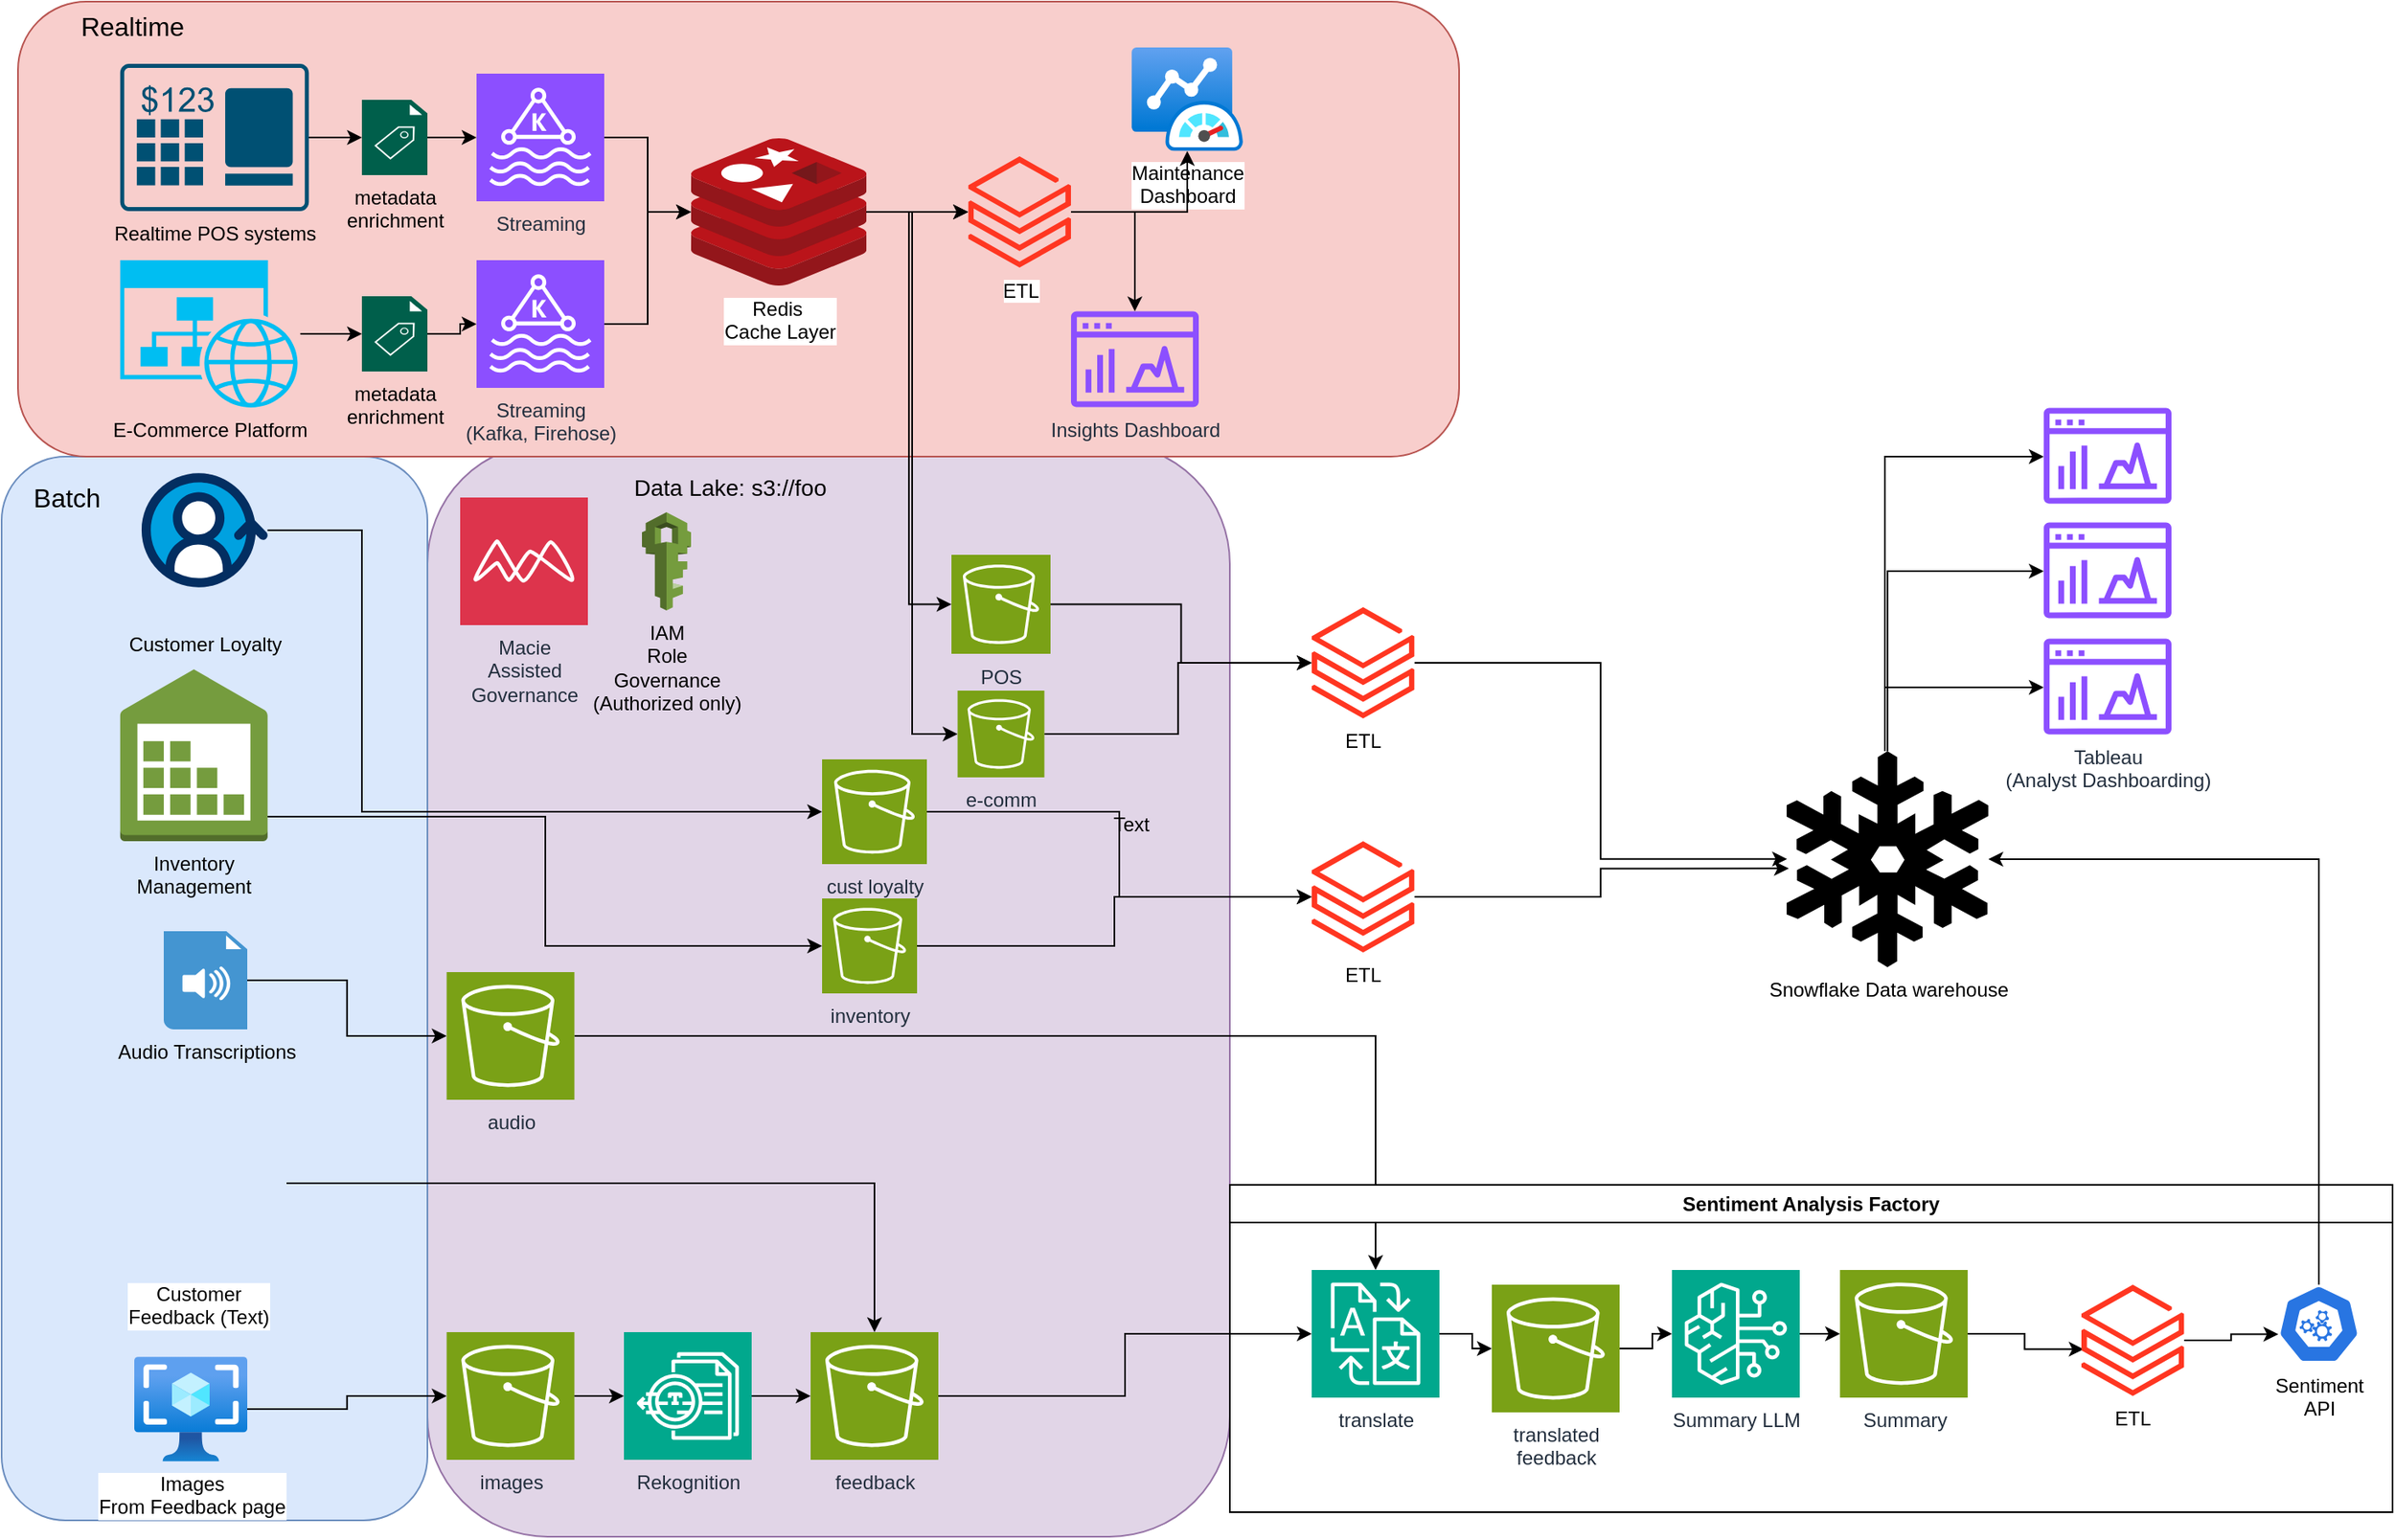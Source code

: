 <mxfile version="24.7.3" type="device">
  <diagram name="Page-1" id="2BfRxoZrWwSCoqgNsyMZ">
    <mxGraphModel dx="2528" dy="893" grid="1" gridSize="10" guides="1" tooltips="1" connect="1" arrows="1" fold="1" page="1" pageScale="1" pageWidth="850" pageHeight="1100" math="0" shadow="0">
      <root>
        <mxCell id="0" />
        <mxCell id="1" parent="0" />
        <mxCell id="VO-CeC91Fq87U0WWgzKU-131" value="" style="rounded=1;whiteSpace=wrap;html=1;fillColor=#e1d5e7;strokeColor=#9673a6;" vertex="1" parent="1">
          <mxGeometry x="210" y="371.95" width="490" height="668.05" as="geometry" />
        </mxCell>
        <mxCell id="VO-CeC91Fq87U0WWgzKU-121" value="" style="rounded=1;whiteSpace=wrap;html=1;fillColor=#dae8fc;strokeColor=#6c8ebf;" vertex="1" parent="1">
          <mxGeometry x="-50" y="380" width="260" height="650" as="geometry" />
        </mxCell>
        <mxCell id="VO-CeC91Fq87U0WWgzKU-120" value="" style="rounded=1;whiteSpace=wrap;html=1;fillColor=#f8cecc;strokeColor=#b85450;" vertex="1" parent="1">
          <mxGeometry x="-40" y="101.95" width="880" height="278.05" as="geometry" />
        </mxCell>
        <mxCell id="VO-CeC91Fq87U0WWgzKU-1" value="Realtime POS systems" style="sketch=0;points=[[0.015,0.015,0],[0.985,0.015,0],[0.985,0.985,0],[0.015,0.985,0],[0.25,0,0],[0.5,0,0],[0.75,0,0],[1,0.25,0],[1,0.5,0],[1,0.75,0],[0.75,1,0],[0.5,1,0],[0.25,1,0],[0,0.75,0],[0,0.5,0],[0,0.25,0]];verticalLabelPosition=bottom;html=1;verticalAlign=top;aspect=fixed;align=center;pointerEvents=1;shape=mxgraph.cisco19.pos;fillColor=#005073;strokeColor=none;" vertex="1" parent="1">
          <mxGeometry x="22.4" y="140" width="115.2" height="90" as="geometry" />
        </mxCell>
        <mxCell id="VO-CeC91Fq87U0WWgzKU-11" style="edgeStyle=orthogonalEdgeStyle;rounded=0;orthogonalLoop=1;jettySize=auto;html=1;" edge="1" parent="1" source="VO-CeC91Fq87U0WWgzKU-63" target="VO-CeC91Fq87U0WWgzKU-10">
          <mxGeometry relative="1" as="geometry" />
        </mxCell>
        <mxCell id="VO-CeC91Fq87U0WWgzKU-2" value="E-Commerce Platform" style="verticalLabelPosition=bottom;html=1;verticalAlign=top;align=center;strokeColor=none;fillColor=#00BEF2;shape=mxgraph.azure.website_generic;pointerEvents=1;" vertex="1" parent="1">
          <mxGeometry x="22.4" y="260" width="110" height="90" as="geometry" />
        </mxCell>
        <mxCell id="VO-CeC91Fq87U0WWgzKU-5" value="Inventory&lt;div&gt;Management&lt;/div&gt;" style="outlineConnect=0;dashed=0;verticalLabelPosition=bottom;verticalAlign=top;align=center;html=1;shape=mxgraph.aws3.inventory;fillColor=#759C3E;gradientColor=none;" vertex="1" parent="1">
          <mxGeometry x="22.4" y="510" width="90" height="105" as="geometry" />
        </mxCell>
        <mxCell id="VO-CeC91Fq87U0WWgzKU-6" value="Customer Loyalty" style="verticalLabelPosition=bottom;aspect=fixed;html=1;shape=mxgraph.salesforce.customer_360;" vertex="1" parent="1">
          <mxGeometry x="35.48" y="390" width="76.92" height="70" as="geometry" />
        </mxCell>
        <mxCell id="VO-CeC91Fq87U0WWgzKU-7" value="Audio Transcriptions" style="shadow=0;dashed=0;html=1;strokeColor=none;fillColor=#4495D1;labelPosition=center;verticalLabelPosition=bottom;verticalAlign=top;align=center;outlineConnect=0;shape=mxgraph.veeam.audio_file;" vertex="1" parent="1">
          <mxGeometry x="49" y="670" width="51" height="60" as="geometry" />
        </mxCell>
        <mxCell id="VO-CeC91Fq87U0WWgzKU-47" style="edgeStyle=orthogonalEdgeStyle;rounded=0;orthogonalLoop=1;jettySize=auto;html=1;" edge="1" parent="1" source="VO-CeC91Fq87U0WWgzKU-8" target="VO-CeC91Fq87U0WWgzKU-43">
          <mxGeometry relative="1" as="geometry" />
        </mxCell>
        <mxCell id="VO-CeC91Fq87U0WWgzKU-8" value="Customer&lt;div&gt;Feedback (Text)&lt;/div&gt;" style="shape=image;html=1;verticalAlign=top;verticalLabelPosition=bottom;labelBackgroundColor=#ffffff;imageAspect=0;aspect=fixed;image=https://cdn3.iconfinder.com/data/icons/customer-experience-1/32/Survey-128.png" vertex="1" parent="1">
          <mxGeometry x="16" y="770" width="108" height="108" as="geometry" />
        </mxCell>
        <mxCell id="VO-CeC91Fq87U0WWgzKU-27" style="edgeStyle=orthogonalEdgeStyle;rounded=0;orthogonalLoop=1;jettySize=auto;html=1;" edge="1" parent="1" source="VO-CeC91Fq87U0WWgzKU-9" target="VO-CeC91Fq87U0WWgzKU-25">
          <mxGeometry relative="1" as="geometry" />
        </mxCell>
        <mxCell id="VO-CeC91Fq87U0WWgzKU-9" value="Streaming" style="sketch=0;points=[[0,0,0],[0.25,0,0],[0.5,0,0],[0.75,0,0],[1,0,0],[0,1,0],[0.25,1,0],[0.5,1,0],[0.75,1,0],[1,1,0],[0,0.25,0],[0,0.5,0],[0,0.75,0],[1,0.25,0],[1,0.5,0],[1,0.75,0]];outlineConnect=0;fontColor=#232F3E;fillColor=#8C4FFF;strokeColor=#ffffff;dashed=0;verticalLabelPosition=bottom;verticalAlign=top;align=center;html=1;fontSize=12;fontStyle=0;aspect=fixed;shape=mxgraph.aws4.resourceIcon;resIcon=mxgraph.aws4.managed_streaming_for_kafka;" vertex="1" parent="1">
          <mxGeometry x="240" y="146" width="78" height="78" as="geometry" />
        </mxCell>
        <mxCell id="VO-CeC91Fq87U0WWgzKU-26" style="edgeStyle=orthogonalEdgeStyle;rounded=0;orthogonalLoop=1;jettySize=auto;html=1;" edge="1" parent="1" source="VO-CeC91Fq87U0WWgzKU-10" target="VO-CeC91Fq87U0WWgzKU-25">
          <mxGeometry relative="1" as="geometry" />
        </mxCell>
        <mxCell id="VO-CeC91Fq87U0WWgzKU-12" style="edgeStyle=orthogonalEdgeStyle;rounded=0;orthogonalLoop=1;jettySize=auto;html=1;entryX=0;entryY=0.5;entryDx=0;entryDy=0;entryPerimeter=0;" edge="1" parent="1" source="VO-CeC91Fq87U0WWgzKU-61" target="VO-CeC91Fq87U0WWgzKU-9">
          <mxGeometry relative="1" as="geometry" />
        </mxCell>
        <mxCell id="VO-CeC91Fq87U0WWgzKU-117" style="edgeStyle=orthogonalEdgeStyle;rounded=0;orthogonalLoop=1;jettySize=auto;html=1;" edge="1" parent="1" source="VO-CeC91Fq87U0WWgzKU-25" target="VO-CeC91Fq87U0WWgzKU-115">
          <mxGeometry relative="1" as="geometry" />
        </mxCell>
        <mxCell id="VO-CeC91Fq87U0WWgzKU-25" value="Redis&amp;nbsp;&lt;div&gt;Cache Layer&lt;/div&gt;" style="image;sketch=0;aspect=fixed;html=1;points=[];align=center;fontSize=12;image=img/lib/mscae/Cache_Redis_Product.svg;" vertex="1" parent="1">
          <mxGeometry x="371" y="185.5" width="107.14" height="90" as="geometry" />
        </mxCell>
        <mxCell id="VO-CeC91Fq87U0WWgzKU-125" style="edgeStyle=orthogonalEdgeStyle;rounded=0;orthogonalLoop=1;jettySize=auto;html=1;" edge="1" parent="1" source="VO-CeC91Fq87U0WWgzKU-38" target="VO-CeC91Fq87U0WWgzKU-123">
          <mxGeometry relative="1" as="geometry">
            <Array as="points">
              <mxPoint x="1100" y="380" />
            </Array>
          </mxGeometry>
        </mxCell>
        <mxCell id="VO-CeC91Fq87U0WWgzKU-126" style="edgeStyle=orthogonalEdgeStyle;rounded=0;orthogonalLoop=1;jettySize=auto;html=1;" edge="1" parent="1" source="VO-CeC91Fq87U0WWgzKU-38" target="VO-CeC91Fq87U0WWgzKU-124">
          <mxGeometry relative="1" as="geometry">
            <Array as="points">
              <mxPoint x="1100" y="521" />
            </Array>
          </mxGeometry>
        </mxCell>
        <mxCell id="VO-CeC91Fq87U0WWgzKU-127" style="edgeStyle=orthogonalEdgeStyle;rounded=0;orthogonalLoop=1;jettySize=auto;html=1;" edge="1" parent="1" source="VO-CeC91Fq87U0WWgzKU-38" target="VO-CeC91Fq87U0WWgzKU-122">
          <mxGeometry relative="1" as="geometry">
            <Array as="points">
              <mxPoint x="1102" y="450" />
            </Array>
          </mxGeometry>
        </mxCell>
        <mxCell id="VO-CeC91Fq87U0WWgzKU-38" value="Snowflake Data warehouse" style="shape=mxgraph.signs.nature.snowflake;html=1;pointerEvents=1;fillColor=#000000;strokeColor=none;verticalLabelPosition=bottom;verticalAlign=top;align=center;" vertex="1" parent="1">
          <mxGeometry x="1040" y="560" width="123.18" height="132" as="geometry" />
        </mxCell>
        <mxCell id="VO-CeC91Fq87U0WWgzKU-44" style="edgeStyle=orthogonalEdgeStyle;rounded=0;orthogonalLoop=1;jettySize=auto;html=1;entryX=0;entryY=0.5;entryDx=0;entryDy=0;entryPerimeter=0;" edge="1" parent="1" source="VO-CeC91Fq87U0WWgzKU-6" target="VO-CeC91Fq87U0WWgzKU-40">
          <mxGeometry relative="1" as="geometry">
            <Array as="points">
              <mxPoint x="170" y="425" />
              <mxPoint x="170" y="597" />
            </Array>
          </mxGeometry>
        </mxCell>
        <mxCell id="VO-CeC91Fq87U0WWgzKU-46" style="edgeStyle=orthogonalEdgeStyle;rounded=0;orthogonalLoop=1;jettySize=auto;html=1;entryX=0;entryY=0.5;entryDx=0;entryDy=0;entryPerimeter=0;" edge="1" parent="1" source="VO-CeC91Fq87U0WWgzKU-7" target="VO-CeC91Fq87U0WWgzKU-42">
          <mxGeometry relative="1" as="geometry" />
        </mxCell>
        <mxCell id="VO-CeC91Fq87U0WWgzKU-62" value="" style="edgeStyle=orthogonalEdgeStyle;rounded=0;orthogonalLoop=1;jettySize=auto;html=1;entryX=0;entryY=0.5;entryDx=0;entryDy=0;entryPerimeter=0;" edge="1" parent="1" source="VO-CeC91Fq87U0WWgzKU-1" target="VO-CeC91Fq87U0WWgzKU-61">
          <mxGeometry relative="1" as="geometry">
            <mxPoint x="138" y="185" as="sourcePoint" />
            <mxPoint x="320" y="172" as="targetPoint" />
          </mxGeometry>
        </mxCell>
        <mxCell id="VO-CeC91Fq87U0WWgzKU-61" value="metadata&lt;div&gt;enrichment&lt;/div&gt;" style="sketch=0;pointerEvents=1;shadow=0;dashed=0;html=1;strokeColor=none;fillColor=#005F4B;labelPosition=center;verticalLabelPosition=bottom;verticalAlign=top;align=center;outlineConnect=0;shape=mxgraph.veeam2.metadata_file;" vertex="1" parent="1">
          <mxGeometry x="170" y="161.95" width="40" height="46.1" as="geometry" />
        </mxCell>
        <mxCell id="VO-CeC91Fq87U0WWgzKU-64" value="" style="edgeStyle=orthogonalEdgeStyle;rounded=0;orthogonalLoop=1;jettySize=auto;html=1;" edge="1" parent="1" source="VO-CeC91Fq87U0WWgzKU-2" target="VO-CeC91Fq87U0WWgzKU-63">
          <mxGeometry relative="1" as="geometry">
            <mxPoint x="132" y="305" as="sourcePoint" />
            <mxPoint x="300" y="279" as="targetPoint" />
          </mxGeometry>
        </mxCell>
        <mxCell id="VO-CeC91Fq87U0WWgzKU-63" value="metadata&lt;div&gt;enrichment&lt;/div&gt;" style="sketch=0;pointerEvents=1;shadow=0;dashed=0;html=1;strokeColor=none;fillColor=#005F4B;labelPosition=center;verticalLabelPosition=bottom;verticalAlign=top;align=center;outlineConnect=0;shape=mxgraph.veeam2.metadata_file;" vertex="1" parent="1">
          <mxGeometry x="170" y="281.95" width="40" height="46.1" as="geometry" />
        </mxCell>
        <mxCell id="VO-CeC91Fq87U0WWgzKU-56" style="edgeStyle=orthogonalEdgeStyle;rounded=0;orthogonalLoop=1;jettySize=auto;html=1;exitX=1;exitY=0.5;exitDx=0;exitDy=0;exitPerimeter=0;" edge="1" parent="1" source="VO-CeC91Fq87U0WWgzKU-43" target="VO-CeC91Fq87U0WWgzKU-55">
          <mxGeometry relative="1" as="geometry" />
        </mxCell>
        <mxCell id="VO-CeC91Fq87U0WWgzKU-68" style="edgeStyle=orthogonalEdgeStyle;rounded=0;orthogonalLoop=1;jettySize=auto;html=1;entryX=0.5;entryY=0;entryDx=0;entryDy=0;entryPerimeter=0;" edge="1" parent="1" source="VO-CeC91Fq87U0WWgzKU-42" target="VO-CeC91Fq87U0WWgzKU-55">
          <mxGeometry relative="1" as="geometry" />
        </mxCell>
        <mxCell id="VO-CeC91Fq87U0WWgzKU-76" style="edgeStyle=orthogonalEdgeStyle;rounded=0;orthogonalLoop=1;jettySize=auto;html=1;" edge="1" parent="1" source="VO-CeC91Fq87U0WWgzKU-74" target="VO-CeC91Fq87U0WWgzKU-75">
          <mxGeometry relative="1" as="geometry" />
        </mxCell>
        <mxCell id="VO-CeC91Fq87U0WWgzKU-74" value="Images&lt;div&gt;From Feedback page&lt;/div&gt;" style="image;aspect=fixed;html=1;points=[];align=center;fontSize=12;image=img/lib/azure2/compute/Images.svg;" vertex="1" parent="1">
          <mxGeometry x="31" y="930" width="69" height="64" as="geometry" />
        </mxCell>
        <mxCell id="VO-CeC91Fq87U0WWgzKU-85" value="Sentiment Analysis Factory" style="swimlane;whiteSpace=wrap;html=1;" vertex="1" parent="1">
          <mxGeometry x="700" y="825" width="710" height="200" as="geometry" />
        </mxCell>
        <mxCell id="VO-CeC91Fq87U0WWgzKU-87" value="Sentiment&lt;div&gt;API&lt;/div&gt;" style="aspect=fixed;sketch=0;html=1;dashed=0;whitespace=wrap;verticalLabelPosition=bottom;verticalAlign=top;fillColor=#2875E2;strokeColor=#ffffff;points=[[0.005,0.63,0],[0.1,0.2,0],[0.9,0.2,0],[0.5,0,0],[0.995,0.63,0],[0.72,0.99,0],[0.5,1,0],[0.28,0.99,0]];shape=mxgraph.kubernetes.icon2;prIcon=api" vertex="1" parent="VO-CeC91Fq87U0WWgzKU-85">
          <mxGeometry x="640" y="61" width="50" height="48" as="geometry" />
        </mxCell>
        <mxCell id="VO-CeC91Fq87U0WWgzKU-55" value="translate" style="sketch=0;points=[[0,0,0],[0.25,0,0],[0.5,0,0],[0.75,0,0],[1,0,0],[0,1,0],[0.25,1,0],[0.5,1,0],[0.75,1,0],[1,1,0],[0,0.25,0],[0,0.5,0],[0,0.75,0],[1,0.25,0],[1,0.5,0],[1,0.75,0]];outlineConnect=0;fontColor=#232F3E;fillColor=#01A88D;strokeColor=#ffffff;dashed=0;verticalLabelPosition=bottom;verticalAlign=top;align=center;html=1;fontSize=12;fontStyle=0;aspect=fixed;shape=mxgraph.aws4.resourceIcon;resIcon=mxgraph.aws4.translate;" vertex="1" parent="VO-CeC91Fq87U0WWgzKU-85">
          <mxGeometry x="50" y="52" width="78" height="78" as="geometry" />
        </mxCell>
        <mxCell id="VO-CeC91Fq87U0WWgzKU-65" value="translated&lt;div&gt;feedback&lt;/div&gt;" style="sketch=0;points=[[0,0,0],[0.25,0,0],[0.5,0,0],[0.75,0,0],[1,0,0],[0,1,0],[0.25,1,0],[0.5,1,0],[0.75,1,0],[1,1,0],[0,0.25,0],[0,0.5,0],[0,0.75,0],[1,0.25,0],[1,0.5,0],[1,0.75,0]];outlineConnect=0;fontColor=#232F3E;fillColor=#7AA116;strokeColor=#ffffff;dashed=0;verticalLabelPosition=bottom;verticalAlign=top;align=center;html=1;fontSize=12;fontStyle=0;aspect=fixed;shape=mxgraph.aws4.resourceIcon;resIcon=mxgraph.aws4.s3;" vertex="1" parent="VO-CeC91Fq87U0WWgzKU-85">
          <mxGeometry x="160" y="61" width="78" height="78" as="geometry" />
        </mxCell>
        <mxCell id="VO-CeC91Fq87U0WWgzKU-70" value="Summary LLM" style="sketch=0;points=[[0,0,0],[0.25,0,0],[0.5,0,0],[0.75,0,0],[1,0,0],[0,1,0],[0.25,1,0],[0.5,1,0],[0.75,1,0],[1,1,0],[0,0.25,0],[0,0.5,0],[0,0.75,0],[1,0.25,0],[1,0.5,0],[1,0.75,0]];outlineConnect=0;fontColor=#232F3E;fillColor=#01A88D;strokeColor=#ffffff;dashed=0;verticalLabelPosition=bottom;verticalAlign=top;align=center;html=1;fontSize=12;fontStyle=0;aspect=fixed;shape=mxgraph.aws4.resourceIcon;resIcon=mxgraph.aws4.bedrock;" vertex="1" parent="VO-CeC91Fq87U0WWgzKU-85">
          <mxGeometry x="270" y="52" width="78" height="78" as="geometry" />
        </mxCell>
        <mxCell id="VO-CeC91Fq87U0WWgzKU-71" style="edgeStyle=orthogonalEdgeStyle;rounded=0;orthogonalLoop=1;jettySize=auto;html=1;" edge="1" parent="VO-CeC91Fq87U0WWgzKU-85" source="VO-CeC91Fq87U0WWgzKU-65" target="VO-CeC91Fq87U0WWgzKU-70">
          <mxGeometry relative="1" as="geometry" />
        </mxCell>
        <mxCell id="VO-CeC91Fq87U0WWgzKU-72" value="Summary" style="sketch=0;points=[[0,0,0],[0.25,0,0],[0.5,0,0],[0.75,0,0],[1,0,0],[0,1,0],[0.25,1,0],[0.5,1,0],[0.75,1,0],[1,1,0],[0,0.25,0],[0,0.5,0],[0,0.75,0],[1,0.25,0],[1,0.5,0],[1,0.75,0]];outlineConnect=0;fontColor=#232F3E;fillColor=#7AA116;strokeColor=#ffffff;dashed=0;verticalLabelPosition=bottom;verticalAlign=top;align=center;html=1;fontSize=12;fontStyle=0;aspect=fixed;shape=mxgraph.aws4.resourceIcon;resIcon=mxgraph.aws4.s3;" vertex="1" parent="VO-CeC91Fq87U0WWgzKU-85">
          <mxGeometry x="372.59" y="52" width="78" height="78" as="geometry" />
        </mxCell>
        <mxCell id="VO-CeC91Fq87U0WWgzKU-73" style="edgeStyle=orthogonalEdgeStyle;rounded=0;orthogonalLoop=1;jettySize=auto;html=1;" edge="1" parent="VO-CeC91Fq87U0WWgzKU-85" source="VO-CeC91Fq87U0WWgzKU-70" target="VO-CeC91Fq87U0WWgzKU-72">
          <mxGeometry relative="1" as="geometry" />
        </mxCell>
        <mxCell id="VO-CeC91Fq87U0WWgzKU-90" value="" style="edgeStyle=orthogonalEdgeStyle;rounded=0;orthogonalLoop=1;jettySize=auto;html=1;entryX=0.022;entryY=0.58;entryDx=0;entryDy=0;entryPerimeter=0;" edge="1" parent="VO-CeC91Fq87U0WWgzKU-85" source="VO-CeC91Fq87U0WWgzKU-72" target="VO-CeC91Fq87U0WWgzKU-135">
          <mxGeometry relative="1" as="geometry">
            <mxPoint x="451" y="111" as="sourcePoint" />
            <mxPoint x="490.6" y="98.8" as="targetPoint" />
          </mxGeometry>
        </mxCell>
        <mxCell id="VO-CeC91Fq87U0WWgzKU-134" style="edgeStyle=orthogonalEdgeStyle;rounded=0;orthogonalLoop=1;jettySize=auto;html=1;entryX=0;entryY=0.5;entryDx=0;entryDy=0;entryPerimeter=0;" edge="1" parent="VO-CeC91Fq87U0WWgzKU-85" source="VO-CeC91Fq87U0WWgzKU-55" target="VO-CeC91Fq87U0WWgzKU-65">
          <mxGeometry relative="1" as="geometry" />
        </mxCell>
        <mxCell id="VO-CeC91Fq87U0WWgzKU-135" value="ETL" style="image;aspect=fixed;html=1;points=[];align=center;fontSize=12;image=img/lib/azure2/analytics/Azure_Databricks.svg;" vertex="1" parent="VO-CeC91Fq87U0WWgzKU-85">
          <mxGeometry x="520" y="61" width="62.8" height="68" as="geometry" />
        </mxCell>
        <mxCell id="VO-CeC91Fq87U0WWgzKU-137" style="edgeStyle=orthogonalEdgeStyle;rounded=0;orthogonalLoop=1;jettySize=auto;html=1;entryX=0.005;entryY=0.63;entryDx=0;entryDy=0;entryPerimeter=0;" edge="1" parent="VO-CeC91Fq87U0WWgzKU-85" source="VO-CeC91Fq87U0WWgzKU-135" target="VO-CeC91Fq87U0WWgzKU-87">
          <mxGeometry relative="1" as="geometry" />
        </mxCell>
        <mxCell id="VO-CeC91Fq87U0WWgzKU-94" style="edgeStyle=orthogonalEdgeStyle;rounded=0;orthogonalLoop=1;jettySize=auto;html=1;entryX=0.011;entryY=0.543;entryDx=0;entryDy=0;entryPerimeter=0;" edge="1" parent="1" source="VO-CeC91Fq87U0WWgzKU-109" target="VO-CeC91Fq87U0WWgzKU-38">
          <mxGeometry relative="1" as="geometry" />
        </mxCell>
        <mxCell id="VO-CeC91Fq87U0WWgzKU-95" style="edgeStyle=orthogonalEdgeStyle;rounded=0;orthogonalLoop=1;jettySize=auto;html=1;" edge="1" parent="1" source="VO-CeC91Fq87U0WWgzKU-87" target="VO-CeC91Fq87U0WWgzKU-38">
          <mxGeometry relative="1" as="geometry">
            <Array as="points">
              <mxPoint x="1365" y="626" />
            </Array>
          </mxGeometry>
        </mxCell>
        <mxCell id="VO-CeC91Fq87U0WWgzKU-97" style="edgeStyle=orthogonalEdgeStyle;rounded=0;orthogonalLoop=1;jettySize=auto;html=1;entryX=0;entryY=0.5;entryDx=0;entryDy=0;entryPerimeter=0;" edge="1" parent="1" source="VO-CeC91Fq87U0WWgzKU-5" target="VO-CeC91Fq87U0WWgzKU-41">
          <mxGeometry relative="1" as="geometry">
            <Array as="points">
              <mxPoint x="282" y="600" />
              <mxPoint x="282" y="679" />
            </Array>
          </mxGeometry>
        </mxCell>
        <mxCell id="VO-CeC91Fq87U0WWgzKU-101" style="edgeStyle=orthogonalEdgeStyle;rounded=0;orthogonalLoop=1;jettySize=auto;html=1;entryX=0;entryY=0.5;entryDx=0;entryDy=0;entryPerimeter=0;" edge="1" parent="1" source="VO-CeC91Fq87U0WWgzKU-25" target="VO-CeC91Fq87U0WWgzKU-51">
          <mxGeometry relative="1" as="geometry" />
        </mxCell>
        <mxCell id="VO-CeC91Fq87U0WWgzKU-102" style="edgeStyle=orthogonalEdgeStyle;rounded=0;orthogonalLoop=1;jettySize=auto;html=1;entryX=0;entryY=0.5;entryDx=0;entryDy=0;entryPerimeter=0;" edge="1" parent="1" source="VO-CeC91Fq87U0WWgzKU-25" target="VO-CeC91Fq87U0WWgzKU-48">
          <mxGeometry relative="1" as="geometry">
            <Array as="points">
              <mxPoint x="506" y="231" />
              <mxPoint x="506" y="549" />
            </Array>
          </mxGeometry>
        </mxCell>
        <mxCell id="VO-CeC91Fq87U0WWgzKU-106" style="edgeStyle=orthogonalEdgeStyle;rounded=0;orthogonalLoop=1;jettySize=auto;html=1;entryX=0.002;entryY=0.499;entryDx=0;entryDy=0;entryPerimeter=0;" edge="1" parent="1" source="VO-CeC91Fq87U0WWgzKU-107" target="VO-CeC91Fq87U0WWgzKU-38">
          <mxGeometry relative="1" as="geometry" />
        </mxCell>
        <mxCell id="VO-CeC91Fq87U0WWgzKU-107" value="ETL" style="image;aspect=fixed;html=1;points=[];align=center;fontSize=12;image=img/lib/azure2/analytics/Azure_Databricks.svg;" vertex="1" parent="1">
          <mxGeometry x="750" y="472" width="62.8" height="68" as="geometry" />
        </mxCell>
        <mxCell id="VO-CeC91Fq87U0WWgzKU-109" value="ETL" style="image;aspect=fixed;html=1;points=[];align=center;fontSize=12;image=img/lib/azure2/analytics/Azure_Databricks.svg;" vertex="1" parent="1">
          <mxGeometry x="750" y="615" width="62.8" height="68" as="geometry" />
        </mxCell>
        <mxCell id="VO-CeC91Fq87U0WWgzKU-111" style="edgeStyle=orthogonalEdgeStyle;rounded=0;orthogonalLoop=1;jettySize=auto;html=1;" edge="1" parent="1" source="VO-CeC91Fq87U0WWgzKU-51" target="VO-CeC91Fq87U0WWgzKU-107">
          <mxGeometry relative="1" as="geometry" />
        </mxCell>
        <mxCell id="VO-CeC91Fq87U0WWgzKU-112" style="edgeStyle=orthogonalEdgeStyle;rounded=0;orthogonalLoop=1;jettySize=auto;html=1;" edge="1" parent="1" source="VO-CeC91Fq87U0WWgzKU-48" target="VO-CeC91Fq87U0WWgzKU-107">
          <mxGeometry relative="1" as="geometry" />
        </mxCell>
        <mxCell id="VO-CeC91Fq87U0WWgzKU-113" style="edgeStyle=orthogonalEdgeStyle;rounded=0;orthogonalLoop=1;jettySize=auto;html=1;" edge="1" parent="1" source="VO-CeC91Fq87U0WWgzKU-40" target="VO-CeC91Fq87U0WWgzKU-109">
          <mxGeometry relative="1" as="geometry" />
        </mxCell>
        <mxCell id="VO-CeC91Fq87U0WWgzKU-114" style="edgeStyle=orthogonalEdgeStyle;rounded=0;orthogonalLoop=1;jettySize=auto;html=1;" edge="1" parent="1" source="VO-CeC91Fq87U0WWgzKU-41" target="VO-CeC91Fq87U0WWgzKU-109">
          <mxGeometry relative="1" as="geometry" />
        </mxCell>
        <mxCell id="VO-CeC91Fq87U0WWgzKU-116" value="" style="edgeStyle=orthogonalEdgeStyle;rounded=0;orthogonalLoop=1;jettySize=auto;html=1;" edge="1" parent="1" source="VO-CeC91Fq87U0WWgzKU-25" target="VO-CeC91Fq87U0WWgzKU-115">
          <mxGeometry relative="1" as="geometry">
            <mxPoint x="478" y="231" as="sourcePoint" />
            <mxPoint x="640" y="162" as="targetPoint" />
          </mxGeometry>
        </mxCell>
        <mxCell id="VO-CeC91Fq87U0WWgzKU-10" value="Streaming&lt;div&gt;(Kafka, Firehose)&lt;/div&gt;" style="sketch=0;points=[[0,0,0],[0.25,0,0],[0.5,0,0],[0.75,0,0],[1,0,0],[0,1,0],[0.25,1,0],[0.5,1,0],[0.75,1,0],[1,1,0],[0,0.25,0],[0,0.5,0],[0,0.75,0],[1,0.25,0],[1,0.5,0],[1,0.75,0]];outlineConnect=0;fontColor=#232F3E;fillColor=#8C4FFF;strokeColor=#ffffff;dashed=0;verticalLabelPosition=bottom;verticalAlign=top;align=center;html=1;fontSize=12;fontStyle=0;aspect=fixed;shape=mxgraph.aws4.resourceIcon;resIcon=mxgraph.aws4.managed_streaming_for_kafka;" vertex="1" parent="1">
          <mxGeometry x="240" y="260" width="78" height="78" as="geometry" />
        </mxCell>
        <mxCell id="VO-CeC91Fq87U0WWgzKU-32" value="Insights Dashboard" style="sketch=0;outlineConnect=0;fontColor=#232F3E;gradientColor=none;fillColor=#8C4FFF;strokeColor=none;dashed=0;verticalLabelPosition=bottom;verticalAlign=top;align=center;html=1;fontSize=12;fontStyle=0;aspect=fixed;pointerEvents=1;shape=mxgraph.aws4.opensearch_dashboards;" vertex="1" parent="1">
          <mxGeometry x="603" y="291" width="78" height="59" as="geometry" />
        </mxCell>
        <mxCell id="VO-CeC91Fq87U0WWgzKU-29" value="Maintenance&lt;div&gt;Dashboard&lt;/div&gt;" style="image;aspect=fixed;html=1;points=[];align=center;fontSize=12;image=img/lib/azure2/other/Azure_Monitor_Dashboard.svg;" vertex="1" parent="1">
          <mxGeometry x="640" y="130" width="68" height="63.2" as="geometry" />
        </mxCell>
        <mxCell id="VO-CeC91Fq87U0WWgzKU-119" style="edgeStyle=orthogonalEdgeStyle;rounded=0;orthogonalLoop=1;jettySize=auto;html=1;" edge="1" parent="1" source="VO-CeC91Fq87U0WWgzKU-115" target="VO-CeC91Fq87U0WWgzKU-32">
          <mxGeometry relative="1" as="geometry">
            <Array as="points">
              <mxPoint x="642" y="231" />
            </Array>
          </mxGeometry>
        </mxCell>
        <mxCell id="VO-CeC91Fq87U0WWgzKU-115" value="ETL" style="image;aspect=fixed;html=1;points=[];align=center;fontSize=12;image=img/lib/azure2/analytics/Azure_Databricks.svg;" vertex="1" parent="1">
          <mxGeometry x="540.2" y="196.5" width="62.8" height="68" as="geometry" />
        </mxCell>
        <mxCell id="VO-CeC91Fq87U0WWgzKU-30" style="edgeStyle=orthogonalEdgeStyle;rounded=0;orthogonalLoop=1;jettySize=auto;html=1;" edge="1" parent="1" source="VO-CeC91Fq87U0WWgzKU-115" target="VO-CeC91Fq87U0WWgzKU-29">
          <mxGeometry relative="1" as="geometry" />
        </mxCell>
        <mxCell id="VO-CeC91Fq87U0WWgzKU-122" value="" style="sketch=0;outlineConnect=0;fontColor=#232F3E;gradientColor=none;fillColor=#8C4FFF;strokeColor=none;dashed=0;verticalLabelPosition=bottom;verticalAlign=top;align=center;html=1;fontSize=12;fontStyle=0;aspect=fixed;pointerEvents=1;shape=mxgraph.aws4.opensearch_dashboards;" vertex="1" parent="1">
          <mxGeometry x="1197.0" y="420" width="78" height="59" as="geometry" />
        </mxCell>
        <mxCell id="VO-CeC91Fq87U0WWgzKU-123" value="" style="sketch=0;outlineConnect=0;fontColor=#232F3E;gradientColor=none;fillColor=#8C4FFF;strokeColor=none;dashed=0;verticalLabelPosition=bottom;verticalAlign=top;align=center;html=1;fontSize=12;fontStyle=0;aspect=fixed;pointerEvents=1;shape=mxgraph.aws4.opensearch_dashboards;" vertex="1" parent="1">
          <mxGeometry x="1197.0" y="350" width="78" height="59" as="geometry" />
        </mxCell>
        <mxCell id="VO-CeC91Fq87U0WWgzKU-124" value="Tableau&lt;div&gt;(Analyst Dashboarding)&lt;/div&gt;" style="sketch=0;outlineConnect=0;fontColor=#232F3E;gradientColor=none;fillColor=#8C4FFF;strokeColor=none;dashed=0;verticalLabelPosition=bottom;verticalAlign=top;align=center;html=1;fontSize=12;fontStyle=0;aspect=fixed;pointerEvents=1;shape=mxgraph.aws4.opensearch_dashboards;" vertex="1" parent="1">
          <mxGeometry x="1197.0" y="491" width="78" height="59" as="geometry" />
        </mxCell>
        <mxCell id="VO-CeC91Fq87U0WWgzKU-128" value="Realtime" style="text;html=1;align=center;verticalAlign=middle;whiteSpace=wrap;rounded=0;fontSize=16;" vertex="1" parent="1">
          <mxGeometry y="101.95" width="60" height="30" as="geometry" />
        </mxCell>
        <mxCell id="VO-CeC91Fq87U0WWgzKU-130" value="Batch" style="text;html=1;align=center;verticalAlign=middle;whiteSpace=wrap;rounded=0;fontSize=16;" vertex="1" parent="1">
          <mxGeometry x="-40" y="390.0" width="60" height="30" as="geometry" />
        </mxCell>
        <mxCell id="VO-CeC91Fq87U0WWgzKU-40" value="cust loyalty" style="sketch=0;points=[[0,0,0],[0.25,0,0],[0.5,0,0],[0.75,0,0],[1,0,0],[0,1,0],[0.25,1,0],[0.5,1,0],[0.75,1,0],[1,1,0],[0,0.25,0],[0,0.5,0],[0,0.75,0],[1,0.25,0],[1,0.5,0],[1,0.75,0]];outlineConnect=0;fontColor=#232F3E;fillColor=#7AA116;strokeColor=#ffffff;dashed=0;verticalLabelPosition=bottom;verticalAlign=top;align=center;html=1;fontSize=12;fontStyle=0;aspect=fixed;shape=mxgraph.aws4.resourceIcon;resIcon=mxgraph.aws4.s3;" vertex="1" parent="1">
          <mxGeometry x="451" y="565" width="64" height="64" as="geometry" />
        </mxCell>
        <mxCell id="VO-CeC91Fq87U0WWgzKU-43" value="feedback" style="sketch=0;points=[[0,0,0],[0.25,0,0],[0.5,0,0],[0.75,0,0],[1,0,0],[0,1,0],[0.25,1,0],[0.5,1,0],[0.75,1,0],[1,1,0],[0,0.25,0],[0,0.5,0],[0,0.75,0],[1,0.25,0],[1,0.5,0],[1,0.75,0]];outlineConnect=0;fontColor=#232F3E;fillColor=#7AA116;strokeColor=#ffffff;dashed=0;verticalLabelPosition=bottom;verticalAlign=top;align=center;html=1;fontSize=12;fontStyle=0;aspect=fixed;shape=mxgraph.aws4.resourceIcon;resIcon=mxgraph.aws4.s3;" vertex="1" parent="1">
          <mxGeometry x="444" y="915" width="78" height="78" as="geometry" />
        </mxCell>
        <mxCell id="VO-CeC91Fq87U0WWgzKU-42" value="audio" style="sketch=0;points=[[0,0,0],[0.25,0,0],[0.5,0,0],[0.75,0,0],[1,0,0],[0,1,0],[0.25,1,0],[0.5,1,0],[0.75,1,0],[1,1,0],[0,0.25,0],[0,0.5,0],[0,0.75,0],[1,0.25,0],[1,0.5,0],[1,0.75,0]];outlineConnect=0;fontColor=#232F3E;fillColor=#7AA116;strokeColor=#ffffff;dashed=0;verticalLabelPosition=bottom;verticalAlign=top;align=center;html=1;fontSize=12;fontStyle=0;aspect=fixed;shape=mxgraph.aws4.resourceIcon;resIcon=mxgraph.aws4.s3;" vertex="1" parent="1">
          <mxGeometry x="221.75" y="695" width="78" height="78" as="geometry" />
        </mxCell>
        <mxCell id="VO-CeC91Fq87U0WWgzKU-41" value="inventory" style="sketch=0;points=[[0,0,0],[0.25,0,0],[0.5,0,0],[0.75,0,0],[1,0,0],[0,1,0],[0.25,1,0],[0.5,1,0],[0.75,1,0],[1,1,0],[0,0.25,0],[0,0.5,0],[0,0.75,0],[1,0.25,0],[1,0.5,0],[1,0.75,0]];outlineConnect=0;fontColor=#232F3E;fillColor=#7AA116;strokeColor=#ffffff;dashed=0;verticalLabelPosition=bottom;verticalAlign=top;align=center;html=1;fontSize=12;fontStyle=0;aspect=fixed;shape=mxgraph.aws4.resourceIcon;resIcon=mxgraph.aws4.s3;" vertex="1" parent="1">
          <mxGeometry x="451" y="650" width="58" height="58" as="geometry" />
        </mxCell>
        <mxCell id="VO-CeC91Fq87U0WWgzKU-48" value="e-comm" style="sketch=0;points=[[0,0,0],[0.25,0,0],[0.5,0,0],[0.75,0,0],[1,0,0],[0,1,0],[0.25,1,0],[0.5,1,0],[0.75,1,0],[1,1,0],[0,0.25,0],[0,0.5,0],[0,0.75,0],[1,0.25,0],[1,0.5,0],[1,0.75,0]];outlineConnect=0;fontColor=#232F3E;fillColor=#7AA116;strokeColor=#ffffff;dashed=0;verticalLabelPosition=bottom;verticalAlign=top;align=center;html=1;fontSize=12;fontStyle=0;aspect=fixed;shape=mxgraph.aws4.resourceIcon;resIcon=mxgraph.aws4.s3;" vertex="1" parent="1">
          <mxGeometry x="533.75" y="523" width="53" height="53" as="geometry" />
        </mxCell>
        <mxCell id="VO-CeC91Fq87U0WWgzKU-51" value="POS" style="sketch=0;points=[[0,0,0],[0.25,0,0],[0.5,0,0],[0.75,0,0],[1,0,0],[0,1,0],[0.25,1,0],[0.5,1,0],[0.75,1,0],[1,1,0],[0,0.25,0],[0,0.5,0],[0,0.75,0],[1,0.25,0],[1,0.5,0],[1,0.75,0]];outlineConnect=0;fontColor=#232F3E;fillColor=#7AA116;strokeColor=#ffffff;dashed=0;verticalLabelPosition=bottom;verticalAlign=top;align=center;html=1;fontSize=12;fontStyle=0;aspect=fixed;shape=mxgraph.aws4.resourceIcon;resIcon=mxgraph.aws4.s3;" vertex="1" parent="1">
          <mxGeometry x="530" y="440" width="60.5" height="60.5" as="geometry" />
        </mxCell>
        <mxCell id="VO-CeC91Fq87U0WWgzKU-53" value="Macie&lt;div&gt;Assisted&lt;/div&gt;&lt;div&gt;Governance&lt;/div&gt;" style="sketch=0;points=[[0,0,0],[0.25,0,0],[0.5,0,0],[0.75,0,0],[1,0,0],[0,1,0],[0.25,1,0],[0.5,1,0],[0.75,1,0],[1,1,0],[0,0.25,0],[0,0.5,0],[0,0.75,0],[1,0.25,0],[1,0.5,0],[1,0.75,0]];outlineConnect=0;fontColor=#232F3E;fillColor=#DD344C;strokeColor=#ffffff;dashed=0;verticalLabelPosition=bottom;verticalAlign=top;align=center;html=1;fontSize=12;fontStyle=0;aspect=fixed;shape=mxgraph.aws4.resourceIcon;resIcon=mxgraph.aws4.macie;" vertex="1" parent="1">
          <mxGeometry x="230" y="405" width="78" height="78" as="geometry" />
        </mxCell>
        <mxCell id="VO-CeC91Fq87U0WWgzKU-59" value="IAM&lt;div&gt;Role&lt;/div&gt;&lt;div&gt;Governance&lt;/div&gt;&lt;div&gt;(Authorized only)&lt;/div&gt;" style="outlineConnect=0;dashed=0;verticalLabelPosition=bottom;verticalAlign=top;align=center;html=1;shape=mxgraph.aws3.iam;fillColor=#759C3E;gradientColor=none;" vertex="1" parent="1">
          <mxGeometry x="341" y="414" width="30" height="60" as="geometry" />
        </mxCell>
        <mxCell id="VO-CeC91Fq87U0WWgzKU-75" value="images" style="sketch=0;points=[[0,0,0],[0.25,0,0],[0.5,0,0],[0.75,0,0],[1,0,0],[0,1,0],[0.25,1,0],[0.5,1,0],[0.75,1,0],[1,1,0],[0,0.25,0],[0,0.5,0],[0,0.75,0],[1,0.25,0],[1,0.5,0],[1,0.75,0]];outlineConnect=0;fontColor=#232F3E;fillColor=#7AA116;strokeColor=#ffffff;dashed=0;verticalLabelPosition=bottom;verticalAlign=top;align=center;html=1;fontSize=12;fontStyle=0;aspect=fixed;shape=mxgraph.aws4.resourceIcon;resIcon=mxgraph.aws4.s3;" vertex="1" parent="1">
          <mxGeometry x="221.75" y="915" width="78" height="78" as="geometry" />
        </mxCell>
        <mxCell id="VO-CeC91Fq87U0WWgzKU-77" value="Rekognition" style="sketch=0;points=[[0,0,0],[0.25,0,0],[0.5,0,0],[0.75,0,0],[1,0,0],[0,1,0],[0.25,1,0],[0.5,1,0],[0.75,1,0],[1,1,0],[0,0.25,0],[0,0.5,0],[0,0.75,0],[1,0.25,0],[1,0.5,0],[1,0.75,0]];outlineConnect=0;fontColor=#232F3E;fillColor=#01A88D;strokeColor=#ffffff;dashed=0;verticalLabelPosition=bottom;verticalAlign=top;align=center;html=1;fontSize=12;fontStyle=0;aspect=fixed;shape=mxgraph.aws4.resourceIcon;resIcon=mxgraph.aws4.textract;" vertex="1" parent="1">
          <mxGeometry x="330" y="915" width="78" height="78" as="geometry" />
        </mxCell>
        <mxCell id="VO-CeC91Fq87U0WWgzKU-78" style="edgeStyle=orthogonalEdgeStyle;rounded=0;orthogonalLoop=1;jettySize=auto;html=1;" edge="1" parent="1" source="VO-CeC91Fq87U0WWgzKU-75" target="VO-CeC91Fq87U0WWgzKU-77">
          <mxGeometry relative="1" as="geometry" />
        </mxCell>
        <mxCell id="VO-CeC91Fq87U0WWgzKU-84" style="edgeStyle=orthogonalEdgeStyle;rounded=0;orthogonalLoop=1;jettySize=auto;html=1;entryX=0;entryY=0.5;entryDx=0;entryDy=0;entryPerimeter=0;" edge="1" parent="1" source="VO-CeC91Fq87U0WWgzKU-77" target="VO-CeC91Fq87U0WWgzKU-43">
          <mxGeometry relative="1" as="geometry" />
        </mxCell>
        <mxCell id="VO-CeC91Fq87U0WWgzKU-132" value="Text" style="text;html=1;align=center;verticalAlign=middle;whiteSpace=wrap;rounded=0;" vertex="1" parent="1">
          <mxGeometry x="610" y="590" width="60" height="30" as="geometry" />
        </mxCell>
        <mxCell id="VO-CeC91Fq87U0WWgzKU-133" value="Data Lake: s3://foo" style="text;html=1;align=center;verticalAlign=middle;whiteSpace=wrap;rounded=0;fontSize=14;" vertex="1" parent="1">
          <mxGeometry x="320" y="384" width="150" height="30" as="geometry" />
        </mxCell>
      </root>
    </mxGraphModel>
  </diagram>
</mxfile>
